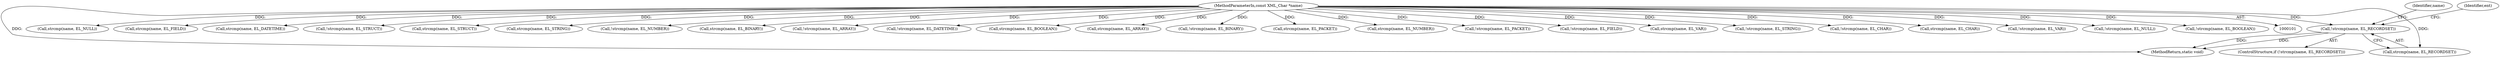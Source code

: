 digraph "0_php-src_c4cca4c20e75359c9a13a1f9a36cb7b4e9601d29?w=1@API" {
"1000568" [label="(Call,!strcmp(name, EL_RECORDSET))"];
"1000103" [label="(MethodParameterIn,const XML_Char *name)"];
"1000414" [label="(Call,strcmp(name, EL_NULL))"];
"1000721" [label="(Call,strcmp(name, EL_FIELD))"];
"1000832" [label="(Call,strcmp(name, EL_DATETIME))"];
"1000567" [label="(ControlStructure,if (!strcmp(name, EL_RECORDSET)))"];
"1000479" [label="(Call,!strcmp(name, EL_STRUCT))"];
"1000480" [label="(Call,strcmp(name, EL_STRUCT))"];
"1000568" [label="(Call,!strcmp(name, EL_RECORDSET))"];
"1000722" [label="(Identifier,name)"];
"1000143" [label="(Call,strcmp(name, EL_STRING))"];
"1000295" [label="(Call,!strcmp(name, EL_NUMBER))"];
"1000190" [label="(Call,strcmp(name, EL_BINARY))"];
"1000864" [label="(MethodReturn,static void)"];
"1000446" [label="(Call,!strcmp(name, EL_ARRAY))"];
"1000831" [label="(Call,!strcmp(name, EL_DATETIME))"];
"1000569" [label="(Call,strcmp(name, EL_RECORDSET))"];
"1000337" [label="(Call,strcmp(name, EL_BOOLEAN))"];
"1000447" [label="(Call,strcmp(name, EL_ARRAY))"];
"1000189" [label="(Call,!strcmp(name, EL_BINARY))"];
"1000115" [label="(Call,strcmp(name, EL_PACKET))"];
"1000296" [label="(Call,strcmp(name, EL_NUMBER))"];
"1000114" [label="(Call,!strcmp(name, EL_PACKET))"];
"1000720" [label="(Call,!strcmp(name, EL_FIELD))"];
"1000576" [label="(Identifier,ent)"];
"1000513" [label="(Call,strcmp(name, EL_VAR))"];
"1000103" [label="(MethodParameterIn,const XML_Char *name)"];
"1000142" [label="(Call,!strcmp(name, EL_STRING))"];
"1000236" [label="(Call,!strcmp(name, EL_CHAR))"];
"1000237" [label="(Call,strcmp(name, EL_CHAR))"];
"1000512" [label="(Call,!strcmp(name, EL_VAR))"];
"1000413" [label="(Call,!strcmp(name, EL_NULL))"];
"1000336" [label="(Call,!strcmp(name, EL_BOOLEAN))"];
"1000568" -> "1000567"  [label="AST: "];
"1000568" -> "1000569"  [label="CFG: "];
"1000569" -> "1000568"  [label="AST: "];
"1000576" -> "1000568"  [label="CFG: "];
"1000722" -> "1000568"  [label="CFG: "];
"1000568" -> "1000864"  [label="DDG: "];
"1000568" -> "1000864"  [label="DDG: "];
"1000103" -> "1000568"  [label="DDG: "];
"1000103" -> "1000101"  [label="AST: "];
"1000103" -> "1000864"  [label="DDG: "];
"1000103" -> "1000114"  [label="DDG: "];
"1000103" -> "1000115"  [label="DDG: "];
"1000103" -> "1000142"  [label="DDG: "];
"1000103" -> "1000143"  [label="DDG: "];
"1000103" -> "1000189"  [label="DDG: "];
"1000103" -> "1000190"  [label="DDG: "];
"1000103" -> "1000236"  [label="DDG: "];
"1000103" -> "1000237"  [label="DDG: "];
"1000103" -> "1000295"  [label="DDG: "];
"1000103" -> "1000296"  [label="DDG: "];
"1000103" -> "1000336"  [label="DDG: "];
"1000103" -> "1000337"  [label="DDG: "];
"1000103" -> "1000413"  [label="DDG: "];
"1000103" -> "1000414"  [label="DDG: "];
"1000103" -> "1000446"  [label="DDG: "];
"1000103" -> "1000447"  [label="DDG: "];
"1000103" -> "1000479"  [label="DDG: "];
"1000103" -> "1000480"  [label="DDG: "];
"1000103" -> "1000512"  [label="DDG: "];
"1000103" -> "1000513"  [label="DDG: "];
"1000103" -> "1000569"  [label="DDG: "];
"1000103" -> "1000720"  [label="DDG: "];
"1000103" -> "1000721"  [label="DDG: "];
"1000103" -> "1000831"  [label="DDG: "];
"1000103" -> "1000832"  [label="DDG: "];
}

